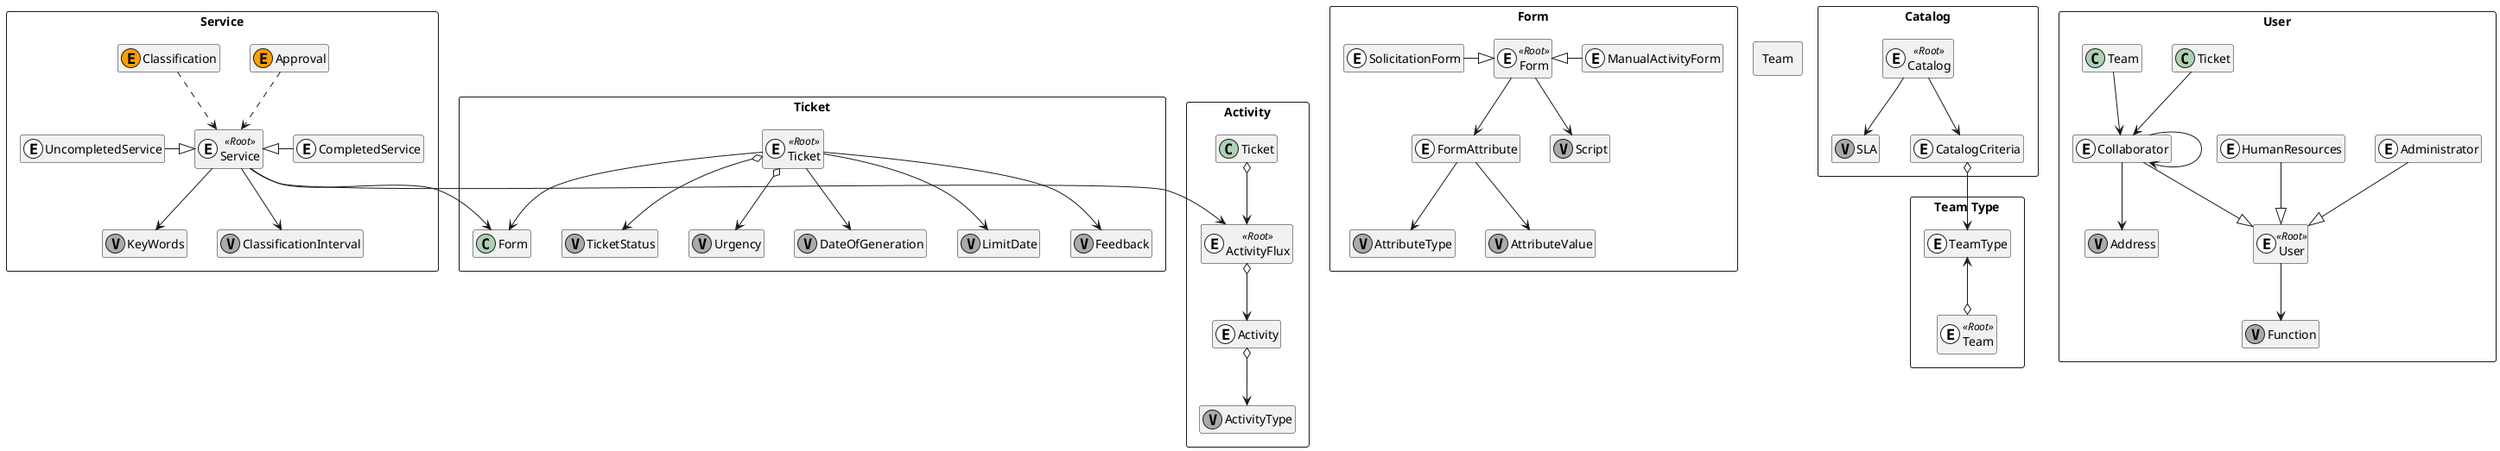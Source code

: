 @startuml

hide methods
hide fields

package Team <<rectangle>> {






}



package "Team Type" <<Rectangle>>{
    class TeamType << (E,#FFFFFF) >>
    class Team << (E,#FFFFFF) >> <<Root>>


    TeamType <--o Team


}

package Ticket <<Rectangle>>{

    class Ticket << (E,#FFFFFF) >> <<Root>>

    class Feedback << (V,#AAAAAA) >>

    class TicketStatus << (V,#AAAAAA) >>

    class Urgency << (V,#AAAAAA) >>

    class DateOfGeneration << (V,#AAAAAA) >>

    class LimitDate << (V,#AAAAAA) >>



    Ticket -down-> Feedback
    Ticket o--> TicketStatus
    Ticket o--> Urgency

    Ticket --> DateOfGeneration
    Ticket --> LimitDate

    Ticket --> Form


}

package Activity <<rectangle>>{
    class Activity << (E,#FFFFFF) >>
    class ActivityType << (V,#AAAAAA) >>
    class ActivityFlux << (E,#FFFFFF) >> <<Root>>

    Activity o--> ActivityType
    ActivityFlux o--> Activity
    Ticket o--> ActivityFlux

}

package Catalog <<Rectangle>>{

    class Catalog << (E,#FFFFFF) >> <<Root>>

    class SLA << (V,#AAAAAA) >>

    class CatalogCriteria << (E,#FFFFFF) >>

    Catalog --> SLA
    Catalog --> CatalogCriteria
    CatalogCriteria o--> TeamType

}

package Service <<Rectangle>>{
    class Service << (E,#FFFFFF) >> <<Root>>
    class CompletedService << (E,#FFFFFF) >>
    class UncompletedService << (E,#FFFFFF) >>
    class KeyWords << (V,#AAAAAA) >>

    class Approval << (E,#FF9F00) >>

    class Classification << (E,#FF9F00) >>

    class ClassificationInterval << (V,#AAAAAA) >>


    Service --> ActivityFlux

    Approval ..> Service

    Classification ..> Service

    Service --> ClassificationInterval

    Service --> KeyWords

    UncompletedService -|> Service
    CompletedService -left|> Service

    Service --> Form

}

package Form <<Rectangle>>{
    class Form << (E,#FFFFFF) >> <<Root>>

    class SolicitationForm << (E,#FFFFFF) >>

    class ManualActivityForm << (E,#FFFFFF) >>

    class FormAttribute << (E,#FFFFFF) >>

    class AttributeType << (V,#AAAAAA) >>

    class AttributeValue << (V,#AAAAAA) >>

    class Script << (V,#AAAAAA) >>

    Form --> FormAttribute

    SolicitationForm -|> Form

    ManualActivityForm -up|> Form

    Form --> Script

    FormAttribute --> AttributeType

    FormAttribute --> AttributeValue



}

package User <<Rectangle>>{
    class User << (E,#FFFFFF) >> <<Root>>

    class Function << (V,#AAAAAA) >>

    class Administrator << (E,#FFFFFF) >>

    class Collaborator << (E,#FFFFFF) >>

    class Address << (V,#AAAAAA) >>

    class HumanResources << (E,#FFFFFF) >>

    User --> Function

    Administrator --|> User
    Collaborator --|> User
    Collaborator --> Address
    HumanResources --|> User
    Ticket --> Collaborator
    Team --> Collaborator
    Collaborator --> Collaborator





}

/'

Uma nota sobre os value objects, se um conceito foi identificado como value object em princípio
deve ser representado no diagrama pois terá regras de negócio associadas. No entanto, se forem
value objects genéricos, ex., Email, Money, Date, não será necessário representa-los e podem
aparecer apenas como atributos das entidades

https://moodle.isep.ipp.pt/pluginfile.php/96426/mod_resource/content/15/Processo_de_engenharia_de_aplicacoes.pdf

Página 15
'/









@enduml